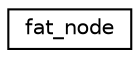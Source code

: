 digraph "Graphical Class Hierarchy"
{
 // LATEX_PDF_SIZE
  edge [fontname="Helvetica",fontsize="10",labelfontname="Helvetica",labelfontsize="10"];
  node [fontname="Helvetica",fontsize="10",shape=record];
  rankdir="LR";
  Node0 [label="fat_node",height=0.2,width=0.4,color="black", fillcolor="white", style="filled",URL="$structfat__node.html",tooltip=" "];
}
